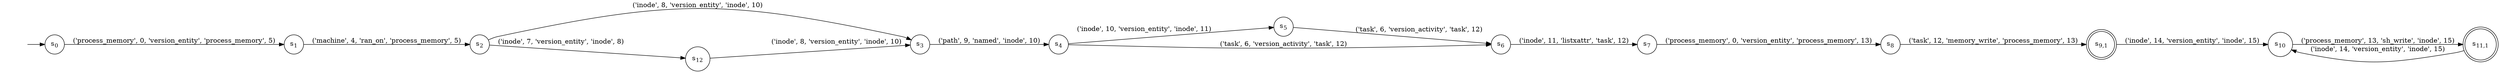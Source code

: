 digraph DFA {
    rankdir = LR;
    I [style = invis];
    I -> S0;
    S0 [label = <s<sub>0</sub>>, shape = circle];
    S1 [label = <s<sub>1</sub>>, shape = circle];
    S2 [label = <s<sub>2</sub>>, shape = circle];
    S3 [label = <s<sub>3</sub>>, shape = circle];
    S4 [label = <s<sub>4</sub>>, shape = circle];
    S5 [label = <s<sub>5</sub>>, shape = circle];
    S6 [label = <s<sub>6</sub>>, shape = circle];
    S7 [label = <s<sub>7</sub>>, shape = circle];
    S8 [label = <s<sub>8</sub>>, shape = circle];
    S9 [label = <s<sub>9,1</sub>>, shape = circle, peripheries = 2];
    S10 [label = <s<sub>10</sub>>, shape = circle];
    S11 [label = <s<sub>11,1</sub>>, shape = circle, peripheries = 2];
    S11 -> S10 [label = "('inode', 14, 'version_entity', 'inode', 15)"];
    S10 -> S11 [label = "('process_memory', 13, 'sh_write', 'inode', 15)"];
    S9 -> S10 [label = "('inode', 14, 'version_entity', 'inode', 15)"];
    S8 -> S9 [label = "('task', 12, 'memory_write', 'process_memory', 13)"];
    S7 -> S8 [label = "('process_memory', 0, 'version_entity', 'process_memory', 13)"];
    S6 -> S7 [label = "('inode', 11, 'listxattr', 'task', 12)"];
    S5 -> S6 [label = "('task', 6, 'version_activity', 'task', 12)"];
    S4 -> S5 [label = "('inode', 10, 'version_entity', 'inode', 11)"];
    S4 -> S6 [label = "('task', 6, 'version_activity', 'task', 12)"];
    S3 -> S4 [label = "('path', 9, 'named', 'inode', 10)"];
    S2 -> S3 [label = "('inode', 8, 'version_entity', 'inode', 10)"];
    S12 [label = <s<sub>12</sub>>, shape = circle];
    S12 -> S3 [label = "('inode', 8, 'version_entity', 'inode', 10)"];
    S2 -> S12 [label = "('inode', 7, 'version_entity', 'inode', 8)"];
    S1 -> S2 [label = "('machine', 4, 'ran_on', 'process_memory', 5)"];
    S0 -> S1 [label = "('process_memory', 0, 'version_entity', 'process_memory', 5)"];
}
